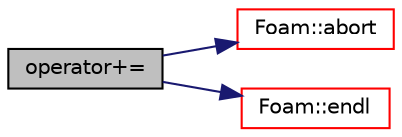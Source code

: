 digraph "operator+="
{
  bgcolor="transparent";
  edge [fontname="Helvetica",fontsize="10",labelfontname="Helvetica",labelfontsize="10"];
  node [fontname="Helvetica",fontsize="10",shape=record];
  rankdir="LR";
  Node2652 [label="operator+=",height=0.2,width=0.4,color="black", fillcolor="grey75", style="filled", fontcolor="black"];
  Node2652 -> Node2653 [color="midnightblue",fontsize="10",style="solid",fontname="Helvetica"];
  Node2653 [label="Foam::abort",height=0.2,width=0.4,color="red",URL="$a21851.html#a447107a607d03e417307c203fa5fb44b"];
  Node2652 -> Node2657 [color="midnightblue",fontsize="10",style="solid",fontname="Helvetica"];
  Node2657 [label="Foam::endl",height=0.2,width=0.4,color="red",URL="$a21851.html#a2db8fe02a0d3909e9351bb4275b23ce4",tooltip="Add newline and flush stream. "];
}
